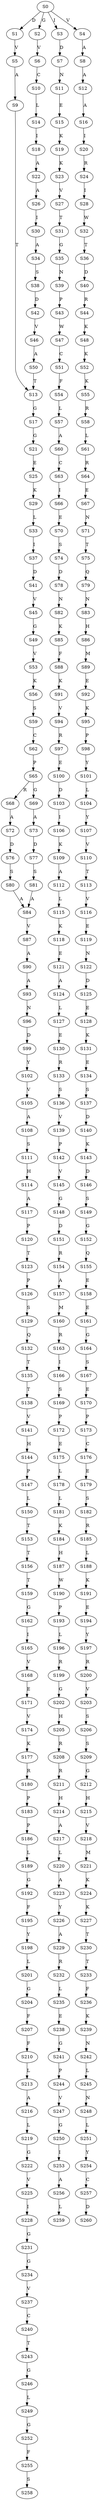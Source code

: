 strict digraph  {
	S0 -> S1 [ label = D ];
	S0 -> S2 [ label = G ];
	S0 -> S3 [ label = I ];
	S0 -> S4 [ label = V ];
	S1 -> S5 [ label = V ];
	S2 -> S6 [ label = V ];
	S3 -> S7 [ label = D ];
	S4 -> S8 [ label = A ];
	S5 -> S9 [ label = A ];
	S6 -> S10 [ label = C ];
	S7 -> S11 [ label = N ];
	S8 -> S12 [ label = A ];
	S9 -> S13 [ label = T ];
	S10 -> S14 [ label = L ];
	S11 -> S15 [ label = E ];
	S12 -> S16 [ label = A ];
	S13 -> S17 [ label = G ];
	S14 -> S18 [ label = I ];
	S15 -> S19 [ label = K ];
	S16 -> S20 [ label = I ];
	S17 -> S21 [ label = G ];
	S18 -> S22 [ label = A ];
	S19 -> S23 [ label = K ];
	S20 -> S24 [ label = R ];
	S21 -> S25 [ label = E ];
	S22 -> S26 [ label = A ];
	S23 -> S27 [ label = V ];
	S24 -> S28 [ label = I ];
	S25 -> S29 [ label = K ];
	S26 -> S30 [ label = I ];
	S27 -> S31 [ label = T ];
	S28 -> S32 [ label = W ];
	S29 -> S33 [ label = L ];
	S30 -> S34 [ label = A ];
	S31 -> S35 [ label = G ];
	S32 -> S36 [ label = T ];
	S33 -> S37 [ label = I ];
	S34 -> S38 [ label = S ];
	S35 -> S39 [ label = N ];
	S36 -> S40 [ label = D ];
	S37 -> S41 [ label = D ];
	S38 -> S42 [ label = D ];
	S39 -> S43 [ label = P ];
	S40 -> S44 [ label = R ];
	S41 -> S45 [ label = V ];
	S42 -> S46 [ label = V ];
	S43 -> S47 [ label = W ];
	S44 -> S48 [ label = K ];
	S45 -> S49 [ label = G ];
	S46 -> S50 [ label = A ];
	S47 -> S51 [ label = C ];
	S48 -> S52 [ label = K ];
	S49 -> S53 [ label = V ];
	S50 -> S13 [ label = T ];
	S51 -> S54 [ label = F ];
	S52 -> S55 [ label = K ];
	S53 -> S56 [ label = K ];
	S54 -> S57 [ label = L ];
	S55 -> S58 [ label = R ];
	S56 -> S59 [ label = S ];
	S57 -> S60 [ label = A ];
	S58 -> S61 [ label = L ];
	S59 -> S62 [ label = C ];
	S60 -> S63 [ label = C ];
	S61 -> S64 [ label = R ];
	S62 -> S65 [ label = P ];
	S63 -> S66 [ label = I ];
	S64 -> S67 [ label = E ];
	S65 -> S68 [ label = R ];
	S65 -> S69 [ label = G ];
	S66 -> S70 [ label = E ];
	S67 -> S71 [ label = N ];
	S68 -> S72 [ label = A ];
	S69 -> S73 [ label = A ];
	S70 -> S74 [ label = S ];
	S71 -> S75 [ label = T ];
	S72 -> S76 [ label = D ];
	S73 -> S77 [ label = D ];
	S74 -> S78 [ label = D ];
	S75 -> S79 [ label = Q ];
	S76 -> S80 [ label = S ];
	S77 -> S81 [ label = S ];
	S78 -> S82 [ label = N ];
	S79 -> S83 [ label = N ];
	S80 -> S84 [ label = A ];
	S81 -> S84 [ label = A ];
	S82 -> S85 [ label = K ];
	S83 -> S86 [ label = H ];
	S84 -> S87 [ label = V ];
	S85 -> S88 [ label = F ];
	S86 -> S89 [ label = M ];
	S87 -> S90 [ label = A ];
	S88 -> S91 [ label = K ];
	S89 -> S92 [ label = E ];
	S90 -> S93 [ label = A ];
	S91 -> S94 [ label = V ];
	S92 -> S95 [ label = K ];
	S93 -> S96 [ label = N ];
	S94 -> S97 [ label = R ];
	S95 -> S98 [ label = P ];
	S96 -> S99 [ label = D ];
	S97 -> S100 [ label = E ];
	S98 -> S101 [ label = Y ];
	S99 -> S102 [ label = Y ];
	S100 -> S103 [ label = D ];
	S101 -> S104 [ label = L ];
	S102 -> S105 [ label = V ];
	S103 -> S106 [ label = I ];
	S104 -> S107 [ label = Y ];
	S105 -> S108 [ label = A ];
	S106 -> S109 [ label = K ];
	S107 -> S110 [ label = V ];
	S108 -> S111 [ label = S ];
	S109 -> S112 [ label = A ];
	S110 -> S113 [ label = T ];
	S111 -> S114 [ label = H ];
	S112 -> S115 [ label = L ];
	S113 -> S116 [ label = V ];
	S114 -> S117 [ label = A ];
	S115 -> S118 [ label = K ];
	S116 -> S119 [ label = E ];
	S117 -> S120 [ label = P ];
	S118 -> S121 [ label = E ];
	S119 -> S122 [ label = N ];
	S120 -> S123 [ label = T ];
	S121 -> S124 [ label = A ];
	S122 -> S125 [ label = D ];
	S123 -> S126 [ label = P ];
	S124 -> S127 [ label = L ];
	S125 -> S128 [ label = E ];
	S126 -> S129 [ label = S ];
	S127 -> S130 [ label = E ];
	S128 -> S131 [ label = K ];
	S129 -> S132 [ label = Q ];
	S130 -> S133 [ label = R ];
	S131 -> S134 [ label = E ];
	S132 -> S135 [ label = T ];
	S133 -> S136 [ label = S ];
	S134 -> S137 [ label = S ];
	S135 -> S138 [ label = T ];
	S136 -> S139 [ label = V ];
	S137 -> S140 [ label = D ];
	S138 -> S141 [ label = V ];
	S139 -> S142 [ label = P ];
	S140 -> S143 [ label = K ];
	S141 -> S144 [ label = H ];
	S142 -> S145 [ label = V ];
	S143 -> S146 [ label = D ];
	S144 -> S147 [ label = P ];
	S145 -> S148 [ label = G ];
	S146 -> S149 [ label = S ];
	S147 -> S150 [ label = L ];
	S148 -> S151 [ label = D ];
	S149 -> S152 [ label = G ];
	S150 -> S153 [ label = T ];
	S151 -> S154 [ label = R ];
	S152 -> S155 [ label = Q ];
	S153 -> S156 [ label = T ];
	S154 -> S157 [ label = A ];
	S155 -> S158 [ label = E ];
	S156 -> S159 [ label = T ];
	S157 -> S160 [ label = M ];
	S158 -> S161 [ label = E ];
	S159 -> S162 [ label = G ];
	S160 -> S163 [ label = R ];
	S161 -> S164 [ label = G ];
	S162 -> S165 [ label = I ];
	S163 -> S166 [ label = I ];
	S164 -> S167 [ label = S ];
	S165 -> S168 [ label = V ];
	S166 -> S169 [ label = S ];
	S167 -> S170 [ label = E ];
	S168 -> S171 [ label = E ];
	S169 -> S172 [ label = P ];
	S170 -> S173 [ label = P ];
	S171 -> S174 [ label = V ];
	S172 -> S175 [ label = E ];
	S173 -> S176 [ label = C ];
	S174 -> S177 [ label = K ];
	S175 -> S178 [ label = L ];
	S176 -> S179 [ label = E ];
	S177 -> S180 [ label = R ];
	S178 -> S181 [ label = L ];
	S179 -> S182 [ label = S ];
	S180 -> S183 [ label = P ];
	S181 -> S184 [ label = K ];
	S182 -> S185 [ label = R ];
	S183 -> S186 [ label = P ];
	S184 -> S187 [ label = H ];
	S185 -> S188 [ label = L ];
	S186 -> S189 [ label = L ];
	S187 -> S190 [ label = W ];
	S188 -> S191 [ label = K ];
	S189 -> S192 [ label = G ];
	S190 -> S193 [ label = P ];
	S191 -> S194 [ label = E ];
	S192 -> S195 [ label = F ];
	S193 -> S196 [ label = L ];
	S194 -> S197 [ label = Y ];
	S195 -> S198 [ label = Y ];
	S196 -> S199 [ label = R ];
	S197 -> S200 [ label = R ];
	S198 -> S201 [ label = L ];
	S199 -> S202 [ label = G ];
	S200 -> S203 [ label = V ];
	S201 -> S204 [ label = G ];
	S202 -> S205 [ label = H ];
	S203 -> S206 [ label = S ];
	S204 -> S207 [ label = F ];
	S205 -> S208 [ label = R ];
	S206 -> S209 [ label = S ];
	S207 -> S210 [ label = F ];
	S208 -> S211 [ label = R ];
	S209 -> S212 [ label = G ];
	S210 -> S213 [ label = L ];
	S211 -> S214 [ label = H ];
	S212 -> S215 [ label = H ];
	S213 -> S216 [ label = A ];
	S214 -> S217 [ label = A ];
	S215 -> S218 [ label = V ];
	S216 -> S219 [ label = L ];
	S217 -> S220 [ label = L ];
	S218 -> S221 [ label = M ];
	S219 -> S222 [ label = G ];
	S220 -> S223 [ label = A ];
	S221 -> S224 [ label = K ];
	S222 -> S225 [ label = V ];
	S223 -> S226 [ label = Y ];
	S224 -> S227 [ label = K ];
	S225 -> S228 [ label = I ];
	S226 -> S229 [ label = A ];
	S227 -> S230 [ label = T ];
	S228 -> S231 [ label = G ];
	S229 -> S232 [ label = R ];
	S230 -> S233 [ label = T ];
	S231 -> S234 [ label = G ];
	S232 -> S235 [ label = L ];
	S233 -> S236 [ label = F ];
	S234 -> S237 [ label = V ];
	S235 -> S238 [ label = E ];
	S236 -> S239 [ label = K ];
	S237 -> S240 [ label = C ];
	S238 -> S241 [ label = G ];
	S239 -> S242 [ label = N ];
	S240 -> S243 [ label = T ];
	S241 -> S244 [ label = P ];
	S242 -> S245 [ label = L ];
	S243 -> S246 [ label = G ];
	S244 -> S247 [ label = V ];
	S245 -> S248 [ label = N ];
	S246 -> S249 [ label = L ];
	S247 -> S250 [ label = G ];
	S248 -> S251 [ label = L ];
	S249 -> S252 [ label = G ];
	S250 -> S253 [ label = I ];
	S251 -> S254 [ label = Y ];
	S252 -> S255 [ label = F ];
	S253 -> S256 [ label = A ];
	S254 -> S257 [ label = C ];
	S255 -> S258 [ label = S ];
	S256 -> S259 [ label = L ];
	S257 -> S260 [ label = D ];
}
